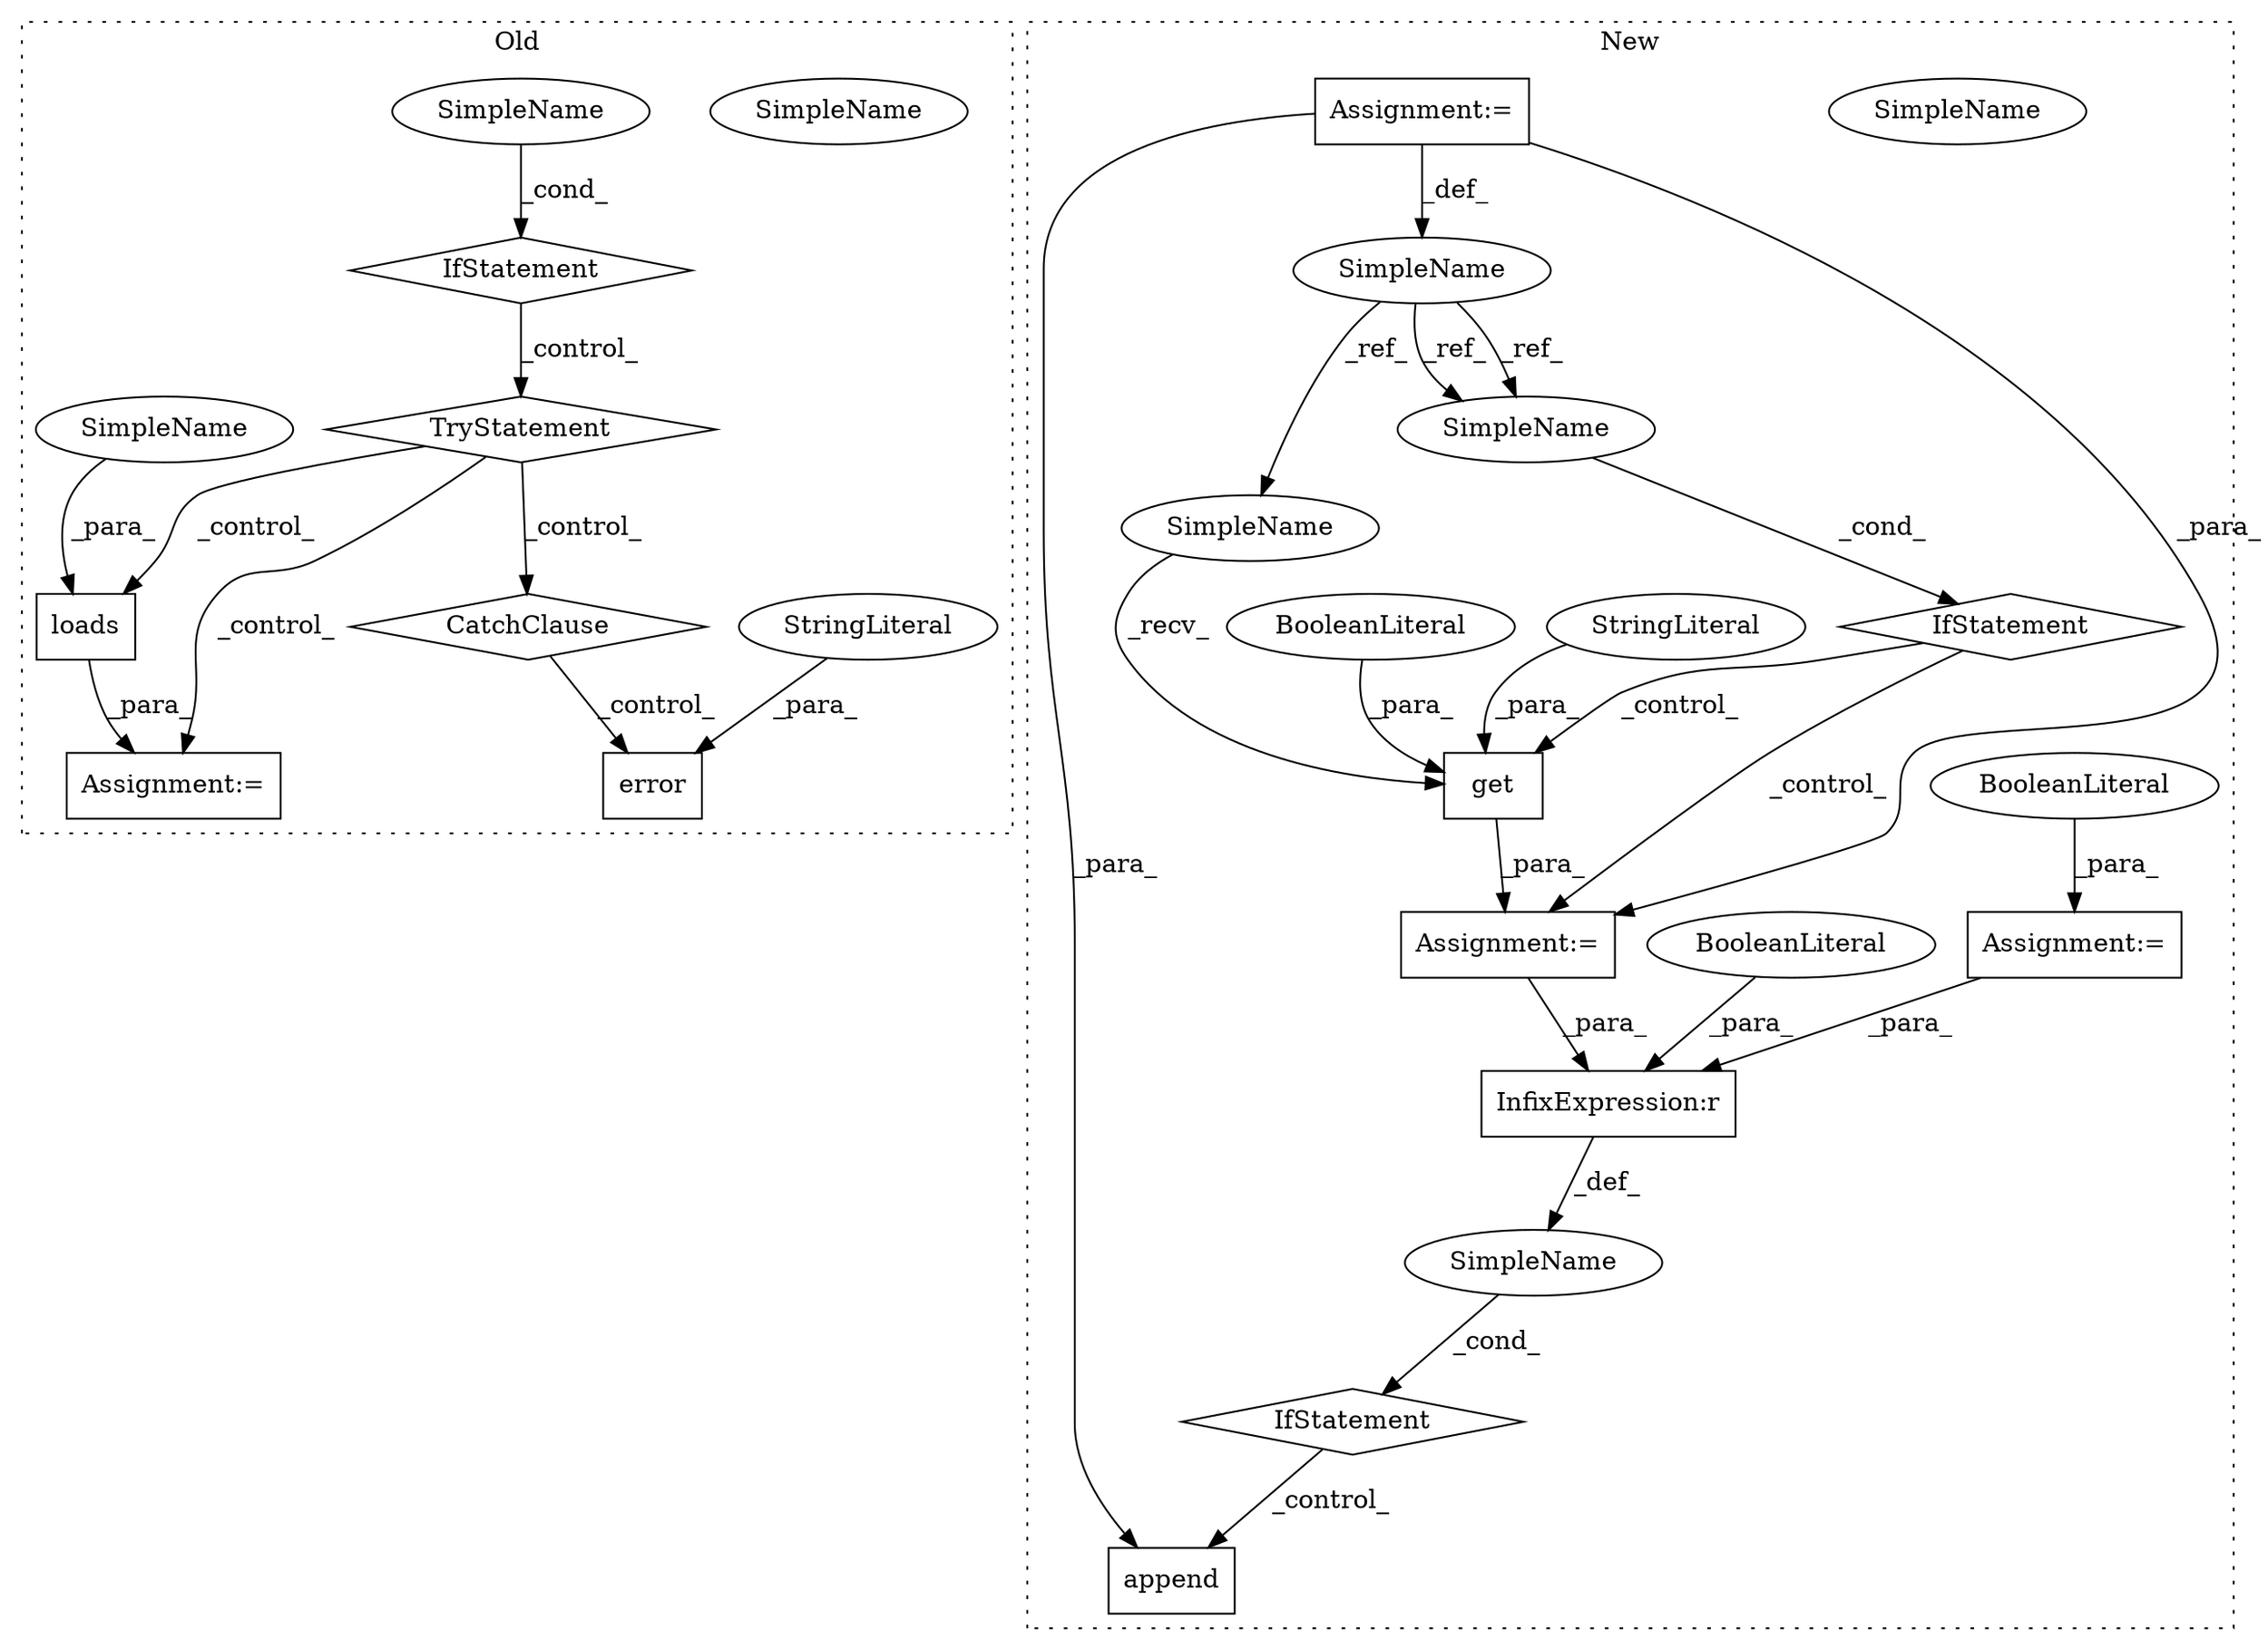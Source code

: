 digraph G {
subgraph cluster0 {
1 [label="CatchClause" a="12" s="985,1017" l="15,2" shape="diamond"];
3 [label="TryStatement" a="54" s="917" l="4" shape="diamond"];
6 [label="Assignment:=" a="7" s="944" l="1" shape="box"];
7 [label="IfStatement" a="25" s="886,905" l="4,2" shape="diamond"];
8 [label="SimpleName" a="42" s="890" l="15" shape="ellipse"];
9 [label="error" a="32" s="1039,1165" l="6,1" shape="box"];
10 [label="loads" a="32" s="950,971" l="6,1" shape="box"];
18 [label="StringLiteral" a="45" s="1045" l="112" shape="ellipse"];
26 [label="SimpleName" a="42" s="956" l="15" shape="ellipse"];
27 [label="SimpleName" a="42" s="890" l="15" shape="ellipse"];
label = "Old";
style="dotted";
}
subgraph cluster1 {
2 [label="append" a="32" s="1388,1424" l="7,1" shape="box"];
4 [label="IfStatement" a="25" s="1341,1360" l="4,2" shape="diamond"];
5 [label="SimpleName" a="42" s="" l="" shape="ellipse"];
11 [label="InfixExpression:r" a="27" s="1352" l="4" shape="box"];
12 [label="get" a="32" s="1301,1320" l="4,1" shape="box"];
13 [label="BooleanLiteral" a="9" s="1315" l="5" shape="ellipse"];
14 [label="BooleanLiteral" a="9" s="1356" l="4" shape="ellipse"];
15 [label="SimpleName" a="42" s="1160" l="10" shape="ellipse"];
16 [label="SimpleName" a="42" s="1258" l="10" shape="ellipse"];
17 [label="IfStatement" a="25" s="1254,1268" l="4,2" shape="diamond"];
19 [label="Assignment:=" a="7" s="1170" l="1" shape="box"];
20 [label="Assignment:=" a="7" s="1289" l="1" shape="box"];
21 [label="StringLiteral" a="45" s="1305" l="9" shape="ellipse"];
22 [label="Assignment:=" a="7" s="1238" l="1" shape="box"];
23 [label="BooleanLiteral" a="9" s="1239" l="5" shape="ellipse"];
24 [label="SimpleName" a="42" s="1290" l="10" shape="ellipse"];
25 [label="SimpleName" a="42" s="1258" l="10" shape="ellipse"];
label = "New";
style="dotted";
}
1 -> 9 [label="_control_"];
3 -> 6 [label="_control_"];
3 -> 10 [label="_control_"];
3 -> 1 [label="_control_"];
4 -> 2 [label="_control_"];
5 -> 4 [label="_cond_"];
7 -> 3 [label="_control_"];
10 -> 6 [label="_para_"];
11 -> 5 [label="_def_"];
12 -> 20 [label="_para_"];
13 -> 12 [label="_para_"];
14 -> 11 [label="_para_"];
15 -> 25 [label="_ref_"];
15 -> 25 [label="_ref_"];
15 -> 24 [label="_ref_"];
17 -> 12 [label="_control_"];
17 -> 20 [label="_control_"];
18 -> 9 [label="_para_"];
19 -> 2 [label="_para_"];
19 -> 15 [label="_def_"];
19 -> 20 [label="_para_"];
20 -> 11 [label="_para_"];
21 -> 12 [label="_para_"];
22 -> 11 [label="_para_"];
23 -> 22 [label="_para_"];
24 -> 12 [label="_recv_"];
25 -> 17 [label="_cond_"];
26 -> 10 [label="_para_"];
27 -> 7 [label="_cond_"];
}